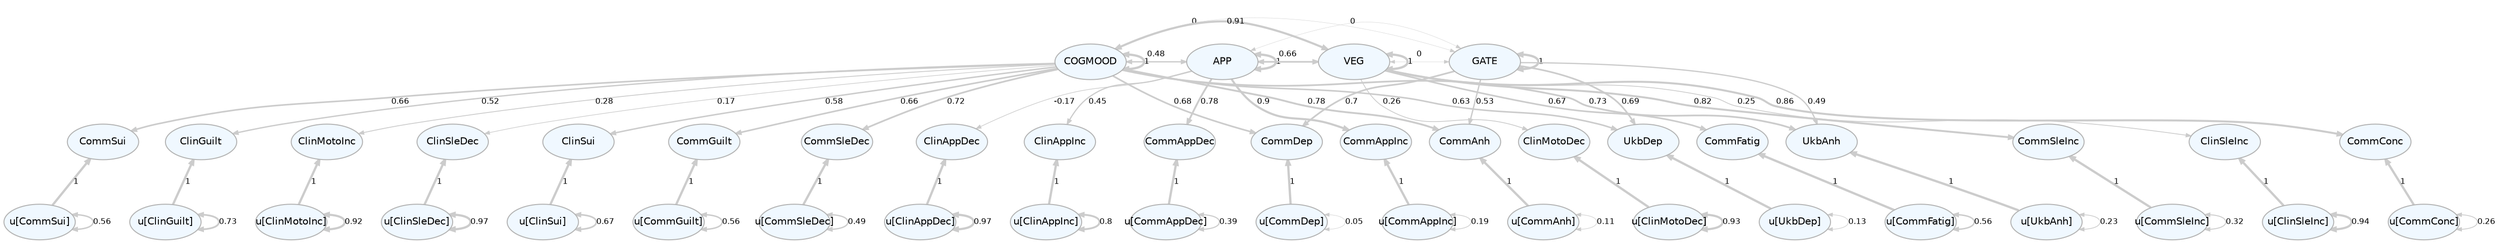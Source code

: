 digraph {

graph [layout = "dot",
       rankdir = "TB",
       outputorder = "edgesfirst",
       bgcolor = "white"]

node [fontname = "Helvetica",
      fontsize = "10",
      shape = "circle",
      fixedsize = "true",
      width = "0.5",
      style = "filled",
      fillcolor = "aliceblue",
      color = "gray70",
      fontcolor = "gray50"]

edge [fontname = "Helvetica",
     fontsize = "8",
     len = "1.5",
     color = "gray80",
     arrowsize = "0.5"]

rankdir = TB;
{rank=min; 1; 2; 3; 4;}
{rank=same; 25; 26; 27; 28; 29; 30; 31; 32; 33; 34; 35; 36; 37; 38; 39; 40; 41; 42; 43; 44;}
{rank=max; 5; 6; 7; 8; 9; 10; 11; 12; 13; 14; 15; 16; 17; 18; 19; 20; 21; 22; 23; 24;}

  "1" [label = "APP", shape = "oval", width = "1", fontcolor = "black"] 
  "2" [label = "COGMOOD", shape = "oval", width = "1", fontcolor = "black"] 
  "3" [label = "GATE", shape = "oval", width = "1", fontcolor = "black"] 
  "4" [label = "VEG", shape = "oval", width = "1", fontcolor = "black"] 
  "5" [label = "u[ClinAppDec]", shape = "oval", width = "1", fontcolor = "black"] 
  "6" [label = "u[ClinAppInc]", shape = "oval", width = "1", fontcolor = "black"] 
  "7" [label = "u[ClinGuilt]", shape = "oval", width = "1", fontcolor = "black"] 
  "8" [label = "u[ClinMotoDec]", shape = "oval", width = "1", fontcolor = "black"] 
  "9" [label = "u[ClinMotoInc]", shape = "oval", width = "1", fontcolor = "black"] 
  "10" [label = "u[ClinSleDec]", shape = "oval", width = "1", fontcolor = "black"] 
  "11" [label = "u[ClinSleInc]", shape = "oval", width = "1", fontcolor = "black"] 
  "12" [label = "u[ClinSui]", shape = "oval", width = "1", fontcolor = "black"] 
  "13" [label = "u[CommAnh]", shape = "oval", width = "1", fontcolor = "black"] 
  "14" [label = "u[CommAppDec]", shape = "oval", width = "1", fontcolor = "black"] 
  "15" [label = "u[CommAppInc]", shape = "oval", width = "1", fontcolor = "black"] 
  "16" [label = "u[CommConc]", shape = "oval", width = "1", fontcolor = "black"] 
  "17" [label = "u[CommDep]", shape = "oval", width = "1", fontcolor = "black"] 
  "18" [label = "u[CommFatig]", shape = "oval", width = "1", fontcolor = "black"] 
  "19" [label = "u[CommGuilt]", shape = "oval", width = "1", fontcolor = "black"] 
  "20" [label = "u[CommSleDec]", shape = "oval", width = "1", fontcolor = "black"] 
  "21" [label = "u[CommSleInc]", shape = "oval", width = "1", fontcolor = "black"] 
  "22" [label = "u[CommSui]", shape = "oval", width = "1", fontcolor = "black"] 
  "23" [label = "u[UkbAnh]", shape = "oval", width = "1", fontcolor = "black"] 
  "24" [label = "u[UkbDep]", shape = "oval", width = "1", fontcolor = "black"] 
  "25" [label = "ClinAppDec", shape = "oval", width = "1", fontcolor = "black"] 
  "26" [label = "ClinAppInc", shape = "oval", width = "1", fontcolor = "black"] 
  "27" [label = "CommAppDec", shape = "oval", width = "1", fontcolor = "black"] 
  "28" [label = "CommAppInc", shape = "oval", width = "1", fontcolor = "black"] 
  "29" [label = "ClinGuilt", shape = "oval", width = "1", fontcolor = "black"] 
  "30" [label = "ClinMotoInc", shape = "oval", width = "1", fontcolor = "black"] 
  "31" [label = "ClinSleDec", shape = "oval", width = "1", fontcolor = "black"] 
  "32" [label = "ClinSui", shape = "oval", width = "1", fontcolor = "black"] 
  "33" [label = "CommAnh", shape = "oval", width = "1", fontcolor = "black"] 
  "34" [label = "CommDep", shape = "oval", width = "1", fontcolor = "black"] 
  "35" [label = "CommGuilt", shape = "oval", width = "1", fontcolor = "black"] 
  "36" [label = "CommSleDec", shape = "oval", width = "1", fontcolor = "black"] 
  "37" [label = "CommSui", shape = "oval", width = "1", fontcolor = "black"] 
  "38" [label = "UkbAnh", shape = "oval", width = "1", fontcolor = "black"] 
  "39" [label = "UkbDep", shape = "oval", width = "1", fontcolor = "black"] 
  "40" [label = "ClinMotoDec", shape = "oval", width = "1", fontcolor = "black"] 
  "41" [label = "ClinSleInc", shape = "oval", width = "1", fontcolor = "black"] 
  "42" [label = "CommConc", shape = "oval", width = "1", fontcolor = "black"] 
  "43" [label = "CommFatig", shape = "oval", width = "1", fontcolor = "black"] 
  "44" [label = "CommSleInc", shape = "oval", width = "1", fontcolor = "black"] 
"1"->"1" [label = "1", penwidth = "2.3", dir = "both"] 
"1"->"25" [label = "-0.17", penwidth = "0.643604010731661", dir = "forward"] 
"1"->"26" [label = "0.45", penwidth = "1.20086396365796", dir = "forward"] 
"1"->"27" [label = "0.78", penwidth = "1.85815689762609", dir = "forward"] 
"1"->"28" [label = "0.9", penwidth = "2.1005953624367", dir = "forward"] 
"1"->"3" [label = "0", penwidth = "0.3", dir = "both"] 
"1"->"4" [label = "0.66", penwidth = "1.62915485785545", dir = "both"] 
"2"->"1" [label = "0.48", penwidth = "1.2626087651636", dir = "both"] 
"2"->"2" [label = "1", penwidth = "2.3", dir = "both"] 
"2"->"29" [label = "0.52", penwidth = "1.33993418616789", dir = "forward"] 
"2"->"30" [label = "0.28", penwidth = "0.855711940219671", dir = "forward"] 
"2"->"31" [label = "0.17", penwidth = "0.640541057523646", dir = "forward"] 
"2"->"32" [label = "0.58", penwidth = "1.45600325239752", dir = "forward"] 
"2"->"33" [label = "0.78", penwidth = "1.85986564953441", dir = "forward"] 
"2"->"34" [label = "0.68", penwidth = "1.66222924595088", dir = "forward"] 
"2"->"35" [label = "0.66", penwidth = "1.62220078566505", dir = "forward"] 
"2"->"36" [label = "0.72", penwidth = "1.73049592302799", dir = "forward"] 
"2"->"37" [label = "0.66", penwidth = "1.62513673434385", dir = "forward"] 
"2"->"3" [label = "0", penwidth = "0.3", dir = "both"] 
"2"->"38" [label = "0.73", penwidth = "1.76376125280073", dir = "forward"] 
"2"->"39" [label = "0.63", penwidth = "1.56263336558584", dir = "forward"] 
"2"->"4" [label = "0.91", penwidth = "2.12758995088547", dir = "both"] 
"3"->"33" [label = "0.53", penwidth = "1.36797445897523", dir = "forward"] 
"3"->"34" [label = "0.7", penwidth = "1.69718691225855", dir = "forward"] 
"3"->"3" [label = "1", penwidth = "2.3", dir = "both"] 
"3"->"38" [label = "0.49", penwidth = "1.27631853969827", dir = "forward"] 
"3"->"39" [label = "0.69", penwidth = "1.67064623221374", dir = "forward"] 
"4"->"40" [label = "0.26", penwidth = "0.810139384325466", dir = "forward"] 
"4"->"41" [label = "0.25", penwidth = "0.794982403130018", dir = "forward"] 
"4"->"42" [label = "0.86", penwidth = "2.0175845516334", dir = "forward"] 
"4"->"43" [label = "0.67", penwidth = "1.63005030361329", dir = "forward"] 
"4"->"44" [label = "0.82", penwidth = "1.94448422375416", dir = "forward"] 
"4"->"3" [label = "0", penwidth = "0.3", dir = "both"] 
"4"->"4" [label = "1", penwidth = "2.3", dir = "both"] 
"5"->"25" [label = "1", penwidth = "2.3", dir = "forward"] 
"5"->"5" [label = "0.97", penwidth = "2.24096379179653", dir = "both"] 
"6"->"26" [label = "1", penwidth = "2.3", dir = "forward"] 
"6"->"6" [label = "0.8", penwidth = "1.89422433415747", dir = "both"] 
"7"->"29" [label = "1", penwidth = "2.3", dir = "forward"] 
"7"->"7" [label = "0.73", penwidth = "1.75927617813014", dir = "both"] 
"8"->"40" [label = "1", penwidth = "2.3", dir = "forward"] 
"8"->"8" [label = "0.93", penwidth = "2.16984486461668", dir = "both"] 
"9"->"30" [label = "1", penwidth = "2.3", dir = "forward"] 
"9"->"9" [label = "0.92", penwidth = "2.14559350400826", dir = "both"] 
"10"->"31" [label = "1", penwidth = "2.3", dir = "forward"] 
"10"->"10" [label = "0.97", penwidth = "2.24201630058391", dir = "both"] 
"11"->"41" [label = "1", penwidth = "2.3", dir = "forward"] 
"11"->"11" [label = "0.94", penwidth = "2.17749811640597", dir = "both"] 
"12"->"32" [label = "1", penwidth = "2.3", dir = "forward"] 
"12"->"12" [label = "0.67", penwidth = "1.63182886071564", dir = "both"] 
"13"->"33" [label = "1", penwidth = "2.3", dir = "forward"] 
"13"->"13" [label = "0.11", penwidth = "0.513124414107018", dir = "both"] 
"14"->"27" [label = "1", penwidth = "2.3", dir = "forward"] 
"14"->"14" [label = "0.39", penwidth = "1.08607137012891", dir = "both"] 
"15"->"28" [label = "1", penwidth = "2.3", dir = "forward"] 
"15"->"15" [label = "0.19", penwidth = "0.678927563935954", dir = "both"] 
"16"->"42" [label = "1", penwidth = "2.3", dir = "forward"] 
"16"->"16" [label = "0.26", penwidth = "0.824950941804206", dir = "both"] 
"17"->"34" [label = "1", penwidth = "2.3", dir = "forward"] 
"17"->"17" [label = "0.05", penwidth = "0.396099109333196", dir = "both"] 
"18"->"43" [label = "1", penwidth = "2.3", dir = "forward"] 
"18"->"18" [label = "0.56", penwidth = "1.41548833439685", dir = "both"] 
"19"->"35" [label = "1", penwidth = "2.3", dir = "forward"] 
"19"->"19" [label = "0.56", penwidth = "1.42589022605528", dir = "both"] 
"20"->"36" [label = "1", penwidth = "2.3", dir = "forward"] 
"20"->"20" [label = "0.49", penwidth = "1.27684078564341", dir = "both"] 
"21"->"44" [label = "1", penwidth = "2.3", dir = "forward"] 
"21"->"21" [label = "0.32", penwidth = "0.947833065446244", dir = "both"] 
"22"->"37" [label = "1", penwidth = "2.3", dir = "forward"] 
"22"->"22" [label = "0.56", penwidth = "1.42200796878365", dir = "both"] 
"23"->"38" [label = "1", penwidth = "2.3", dir = "forward"] 
"23"->"23" [label = "0.23", penwidth = "0.752099908955769", dir = "both"] 
"24"->"39" [label = "1", penwidth = "2.3", dir = "forward"] 
"24"->"24" [label = "0.13", penwidth = "0.563542564481428", dir = "both"] 
}